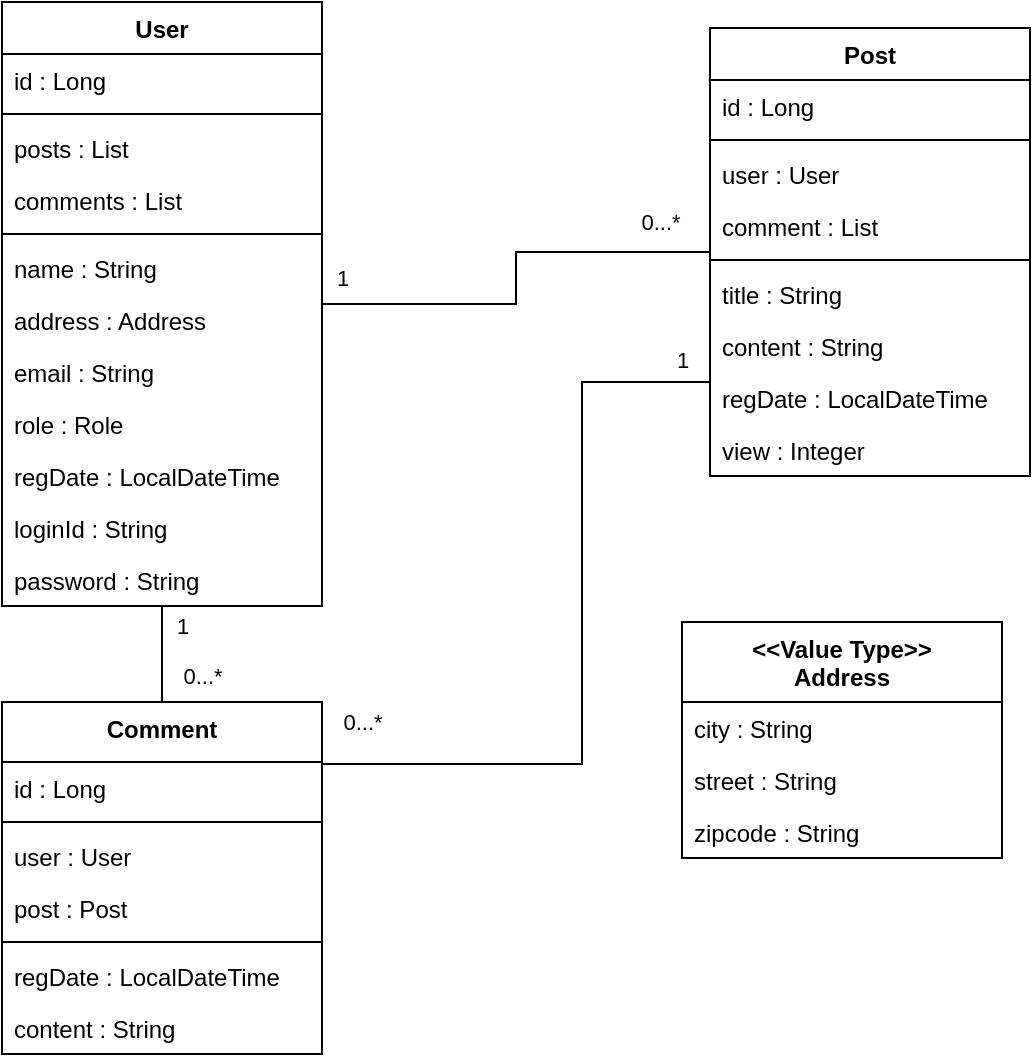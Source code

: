 <mxfile version="21.0.6" type="device"><diagram id="C5RBs43oDa-KdzZeNtuy" name="Page-1"><mxGraphModel dx="954" dy="937" grid="1" gridSize="10" guides="1" tooltips="1" connect="1" arrows="1" fold="1" page="1" pageScale="1" pageWidth="827" pageHeight="1169" math="0" shadow="0"><root><mxCell id="WIyWlLk6GJQsqaUBKTNV-0"/><mxCell id="WIyWlLk6GJQsqaUBKTNV-1" parent="WIyWlLk6GJQsqaUBKTNV-0"/><mxCell id="XQvMVPZ3iuUP7xkUWBNE-12" style="edgeStyle=orthogonalEdgeStyle;rounded=0;orthogonalLoop=1;jettySize=auto;html=1;endArrow=none;endFill=0;" parent="WIyWlLk6GJQsqaUBKTNV-1" source="zkfFHV4jXpPFQw0GAbJ--0" target="YnYnvEYX7-WA8OWv5Qhg-40" edge="1"><mxGeometry relative="1" as="geometry"><Array as="points"><mxPoint x="420" y="451"/><mxPoint x="420" y="260"/></Array></mxGeometry></mxCell><mxCell id="XQvMVPZ3iuUP7xkUWBNE-14" value="1" style="edgeLabel;html=1;align=center;verticalAlign=middle;resizable=0;points=[];" parent="XQvMVPZ3iuUP7xkUWBNE-12" vertex="1" connectable="0"><mxGeometry x="0.924" y="3" relative="1" as="geometry"><mxPoint y="-8" as="offset"/></mxGeometry></mxCell><mxCell id="XQvMVPZ3iuUP7xkUWBNE-15" value="0...*" style="edgeLabel;html=1;align=center;verticalAlign=middle;resizable=0;points=[];" parent="XQvMVPZ3iuUP7xkUWBNE-12" vertex="1" connectable="0"><mxGeometry x="-0.952" y="1" relative="1" as="geometry"><mxPoint x="11" y="-20" as="offset"/></mxGeometry></mxCell><mxCell id="XQvMVPZ3iuUP7xkUWBNE-18" value="" style="edgeStyle=orthogonalEdgeStyle;rounded=0;orthogonalLoop=1;jettySize=auto;html=1;endArrow=none;endFill=0;" parent="WIyWlLk6GJQsqaUBKTNV-1" source="zkfFHV4jXpPFQw0GAbJ--0" target="zkfFHV4jXpPFQw0GAbJ--17" edge="1"><mxGeometry relative="1" as="geometry"/></mxCell><mxCell id="XQvMVPZ3iuUP7xkUWBNE-19" value="0...*" style="edgeLabel;html=1;align=center;verticalAlign=middle;resizable=0;points=[];" parent="XQvMVPZ3iuUP7xkUWBNE-18" vertex="1" connectable="0"><mxGeometry x="-0.465" relative="1" as="geometry"><mxPoint x="20" as="offset"/></mxGeometry></mxCell><mxCell id="XQvMVPZ3iuUP7xkUWBNE-20" value="1" style="edgeLabel;html=1;align=center;verticalAlign=middle;resizable=0;points=[];" parent="XQvMVPZ3iuUP7xkUWBNE-18" vertex="1" connectable="0"><mxGeometry x="0.608" relative="1" as="geometry"><mxPoint x="10" as="offset"/></mxGeometry></mxCell><mxCell id="zkfFHV4jXpPFQw0GAbJ--0" value="Comment" style="swimlane;fontStyle=1;align=center;verticalAlign=top;childLayout=stackLayout;horizontal=1;startSize=30;horizontalStack=0;resizeParent=1;resizeLast=0;collapsible=1;marginBottom=0;rounded=0;shadow=0;strokeWidth=1;" parent="WIyWlLk6GJQsqaUBKTNV-1" vertex="1"><mxGeometry x="130" y="420" width="160" height="176" as="geometry"><mxRectangle x="130" y="80" width="160" height="26" as="alternateBounds"/></mxGeometry></mxCell><mxCell id="YnYnvEYX7-WA8OWv5Qhg-61" value="id : Long" style="text;align=left;verticalAlign=middle;spacingLeft=4;spacingRight=4;overflow=hidden;rotatable=0;points=[[0,0.5],[1,0.5]];portConstraint=eastwest;" parent="zkfFHV4jXpPFQw0GAbJ--0" vertex="1"><mxGeometry y="30" width="160" height="26" as="geometry"/></mxCell><mxCell id="XQvMVPZ3iuUP7xkUWBNE-22" value="" style="line;strokeWidth=1;fillColor=none;align=left;verticalAlign=middle;spacingTop=-1;spacingLeft=3;spacingRight=3;rotatable=0;labelPosition=right;points=[];portConstraint=eastwest;" parent="zkfFHV4jXpPFQw0GAbJ--0" vertex="1"><mxGeometry y="56" width="160" height="8" as="geometry"/></mxCell><mxCell id="YnYnvEYX7-WA8OWv5Qhg-66" value="user : User" style="text;align=left;verticalAlign=middle;spacingLeft=4;spacingRight=4;overflow=hidden;rotatable=0;points=[[0,0.5],[1,0.5]];portConstraint=eastwest;" parent="zkfFHV4jXpPFQw0GAbJ--0" vertex="1"><mxGeometry y="64" width="160" height="26" as="geometry"/></mxCell><mxCell id="XQvMVPZ3iuUP7xkUWBNE-21" value="post : Post" style="text;align=left;verticalAlign=middle;spacingLeft=4;spacingRight=4;overflow=hidden;rotatable=0;points=[[0,0.5],[1,0.5]];portConstraint=eastwest;" parent="zkfFHV4jXpPFQw0GAbJ--0" vertex="1"><mxGeometry y="90" width="160" height="26" as="geometry"/></mxCell><mxCell id="YnYnvEYX7-WA8OWv5Qhg-63" value="" style="line;strokeWidth=1;fillColor=none;align=left;verticalAlign=middle;spacingTop=-1;spacingLeft=3;spacingRight=3;rotatable=0;labelPosition=right;points=[];portConstraint=eastwest;" parent="zkfFHV4jXpPFQw0GAbJ--0" vertex="1"><mxGeometry y="116" width="160" height="8" as="geometry"/></mxCell><mxCell id="YnYnvEYX7-WA8OWv5Qhg-64" value="regDate : LocalDateTime" style="text;align=left;verticalAlign=middle;spacingLeft=4;spacingRight=4;overflow=hidden;rotatable=0;points=[[0,0.5],[1,0.5]];portConstraint=eastwest;" parent="zkfFHV4jXpPFQw0GAbJ--0" vertex="1"><mxGeometry y="124" width="160" height="26" as="geometry"/></mxCell><mxCell id="YnYnvEYX7-WA8OWv5Qhg-67" value="content : String" style="text;align=left;verticalAlign=middle;spacingLeft=4;spacingRight=4;overflow=hidden;rotatable=0;points=[[0,0.5],[1,0.5]];portConstraint=eastwest;" parent="zkfFHV4jXpPFQw0GAbJ--0" vertex="1"><mxGeometry y="150" width="160" height="26" as="geometry"/></mxCell><mxCell id="XQvMVPZ3iuUP7xkUWBNE-8" style="edgeStyle=orthogonalEdgeStyle;rounded=0;orthogonalLoop=1;jettySize=auto;html=1;endArrow=none;endFill=0;" parent="WIyWlLk6GJQsqaUBKTNV-1" source="zkfFHV4jXpPFQw0GAbJ--17" target="YnYnvEYX7-WA8OWv5Qhg-40" edge="1"><mxGeometry relative="1" as="geometry"/></mxCell><mxCell id="XQvMVPZ3iuUP7xkUWBNE-9" value="1" style="edgeLabel;html=1;align=center;verticalAlign=middle;resizable=0;points=[];" parent="XQvMVPZ3iuUP7xkUWBNE-8" vertex="1" connectable="0"><mxGeometry x="-0.907" y="-1" relative="1" as="geometry"><mxPoint y="-14" as="offset"/></mxGeometry></mxCell><mxCell id="XQvMVPZ3iuUP7xkUWBNE-10" value="0...*" style="edgeLabel;html=1;align=center;verticalAlign=middle;resizable=0;points=[];" parent="XQvMVPZ3iuUP7xkUWBNE-8" vertex="1" connectable="0"><mxGeometry x="0.924" relative="1" as="geometry"><mxPoint x="-17" y="-15" as="offset"/></mxGeometry></mxCell><mxCell id="zkfFHV4jXpPFQw0GAbJ--17" value="User" style="swimlane;fontStyle=1;align=center;verticalAlign=top;childLayout=stackLayout;horizontal=1;startSize=26;horizontalStack=0;resizeParent=1;resizeLast=0;collapsible=1;marginBottom=0;rounded=0;shadow=0;strokeWidth=1;" parent="WIyWlLk6GJQsqaUBKTNV-1" vertex="1"><mxGeometry x="130" y="70" width="160" height="302" as="geometry"><mxRectangle x="550" y="140" width="160" height="26" as="alternateBounds"/></mxGeometry></mxCell><mxCell id="zkfFHV4jXpPFQw0GAbJ--18" value="id : Long" style="text;align=left;verticalAlign=middle;spacingLeft=4;spacingRight=4;overflow=hidden;rotatable=0;points=[[0,0.5],[1,0.5]];portConstraint=eastwest;" parent="zkfFHV4jXpPFQw0GAbJ--17" vertex="1"><mxGeometry y="26" width="160" height="26" as="geometry"/></mxCell><mxCell id="zkfFHV4jXpPFQw0GAbJ--23" value="" style="line;html=1;strokeWidth=1;align=left;verticalAlign=middle;spacingTop=-1;spacingLeft=3;spacingRight=3;rotatable=0;labelPosition=right;points=[];portConstraint=eastwest;" parent="zkfFHV4jXpPFQw0GAbJ--17" vertex="1"><mxGeometry y="52" width="160" height="8" as="geometry"/></mxCell><mxCell id="5opktqnQf5j8coLbSahW-0" value="posts : List" style="text;align=left;verticalAlign=top;spacingLeft=4;spacingRight=4;overflow=hidden;rotatable=0;points=[[0,0.5],[1,0.5]];portConstraint=eastwest;" parent="zkfFHV4jXpPFQw0GAbJ--17" vertex="1"><mxGeometry y="60" width="160" height="26" as="geometry"/></mxCell><mxCell id="5opktqnQf5j8coLbSahW-1" value="comments : List" style="text;align=left;verticalAlign=top;spacingLeft=4;spacingRight=4;overflow=hidden;rotatable=0;points=[[0,0.5],[1,0.5]];portConstraint=eastwest;" parent="zkfFHV4jXpPFQw0GAbJ--17" vertex="1"><mxGeometry y="86" width="160" height="26" as="geometry"/></mxCell><mxCell id="XQvMVPZ3iuUP7xkUWBNE-0" value="" style="line;html=1;strokeWidth=1;align=left;verticalAlign=middle;spacingTop=-1;spacingLeft=3;spacingRight=3;rotatable=0;labelPosition=right;points=[];portConstraint=eastwest;" parent="zkfFHV4jXpPFQw0GAbJ--17" vertex="1"><mxGeometry y="112" width="160" height="8" as="geometry"/></mxCell><mxCell id="zkfFHV4jXpPFQw0GAbJ--19" value="name : String" style="text;align=left;verticalAlign=top;spacingLeft=4;spacingRight=4;overflow=hidden;rotatable=0;points=[[0,0.5],[1,0.5]];portConstraint=eastwest;rounded=0;shadow=0;html=0;" parent="zkfFHV4jXpPFQw0GAbJ--17" vertex="1"><mxGeometry y="120" width="160" height="26" as="geometry"/></mxCell><mxCell id="zkfFHV4jXpPFQw0GAbJ--20" value="address : Address" style="text;align=left;verticalAlign=top;spacingLeft=4;spacingRight=4;overflow=hidden;rotatable=0;points=[[0,0.5],[1,0.5]];portConstraint=eastwest;rounded=0;shadow=0;html=0;" parent="zkfFHV4jXpPFQw0GAbJ--17" vertex="1"><mxGeometry y="146" width="160" height="26" as="geometry"/></mxCell><mxCell id="zkfFHV4jXpPFQw0GAbJ--21" value="email : String" style="text;align=left;verticalAlign=top;spacingLeft=4;spacingRight=4;overflow=hidden;rotatable=0;points=[[0,0.5],[1,0.5]];portConstraint=eastwest;rounded=0;shadow=0;html=0;" parent="zkfFHV4jXpPFQw0GAbJ--17" vertex="1"><mxGeometry y="172" width="160" height="26" as="geometry"/></mxCell><mxCell id="zkfFHV4jXpPFQw0GAbJ--22" value="role : Role" style="text;align=left;verticalAlign=top;spacingLeft=4;spacingRight=4;overflow=hidden;rotatable=0;points=[[0,0.5],[1,0.5]];portConstraint=eastwest;rounded=0;shadow=0;html=0;" parent="zkfFHV4jXpPFQw0GAbJ--17" vertex="1"><mxGeometry y="198" width="160" height="26" as="geometry"/></mxCell><mxCell id="zkfFHV4jXpPFQw0GAbJ--24" value="regDate : LocalDateTime" style="text;align=left;verticalAlign=top;spacingLeft=4;spacingRight=4;overflow=hidden;rotatable=0;points=[[0,0.5],[1,0.5]];portConstraint=eastwest;" parent="zkfFHV4jXpPFQw0GAbJ--17" vertex="1"><mxGeometry y="224" width="160" height="26" as="geometry"/></mxCell><mxCell id="RA1F_Wn0EKorYUX7xwNZ-0" value="loginId : String" style="text;align=left;verticalAlign=top;spacingLeft=4;spacingRight=4;overflow=hidden;rotatable=0;points=[[0,0.5],[1,0.5]];portConstraint=eastwest;" vertex="1" parent="zkfFHV4jXpPFQw0GAbJ--17"><mxGeometry y="250" width="160" height="26" as="geometry"/></mxCell><mxCell id="mb0X-eVurEOzvaYqFBUo-0" value="password : String" style="text;align=left;verticalAlign=top;spacingLeft=4;spacingRight=4;overflow=hidden;rotatable=0;points=[[0,0.5],[1,0.5]];portConstraint=eastwest;" parent="zkfFHV4jXpPFQw0GAbJ--17" vertex="1"><mxGeometry y="276" width="160" height="26" as="geometry"/></mxCell><mxCell id="YnYnvEYX7-WA8OWv5Qhg-27" value="&lt;&lt;Value Type&gt;&gt;&#10;Address" style="swimlane;fontStyle=1;childLayout=stackLayout;horizontal=1;startSize=40;horizontalStack=0;resizeParent=1;resizeParentMax=0;resizeLast=0;collapsible=1;marginBottom=0;" parent="WIyWlLk6GJQsqaUBKTNV-1" vertex="1"><mxGeometry x="470" y="380" width="160" height="118" as="geometry"/></mxCell><mxCell id="YnYnvEYX7-WA8OWv5Qhg-28" value="city : String" style="text;strokeColor=none;fillColor=none;align=left;verticalAlign=top;spacingLeft=4;spacingRight=4;overflow=hidden;rotatable=0;points=[[0,0.5],[1,0.5]];portConstraint=eastwest;" parent="YnYnvEYX7-WA8OWv5Qhg-27" vertex="1"><mxGeometry y="40" width="160" height="26" as="geometry"/></mxCell><mxCell id="YnYnvEYX7-WA8OWv5Qhg-29" value="street : String" style="text;strokeColor=none;fillColor=none;align=left;verticalAlign=top;spacingLeft=4;spacingRight=4;overflow=hidden;rotatable=0;points=[[0,0.5],[1,0.5]];portConstraint=eastwest;" parent="YnYnvEYX7-WA8OWv5Qhg-27" vertex="1"><mxGeometry y="66" width="160" height="26" as="geometry"/></mxCell><mxCell id="YnYnvEYX7-WA8OWv5Qhg-72" value="zipcode : String" style="text;strokeColor=none;fillColor=none;align=left;verticalAlign=top;spacingLeft=4;spacingRight=4;overflow=hidden;rotatable=0;points=[[0,0.5],[1,0.5]];portConstraint=eastwest;" parent="YnYnvEYX7-WA8OWv5Qhg-27" vertex="1"><mxGeometry y="92" width="160" height="26" as="geometry"/></mxCell><mxCell id="YnYnvEYX7-WA8OWv5Qhg-40" value="Post" style="swimlane;fontStyle=1;childLayout=stackLayout;horizontal=1;startSize=26;horizontalStack=0;resizeParent=1;resizeParentMax=0;resizeLast=0;collapsible=1;marginBottom=0;points=[[0,0,0,0,0],[0,0.25,0,0,0],[0,0.5,0,0,0],[0,0.75,0,0,0],[0,1,0,0,0],[0.25,0,0,0,0],[0.25,1,0,0,0],[0.5,0,0,0,0],[0.5,1,0,0,0],[0.75,0,0,0,0],[0.75,1,0,0,0],[1,0,0,0,0],[1,0.25,0,0,0],[1,0.5,0,0,0],[1,0.75,0,0,0],[1,1,0,0,0]];" parent="WIyWlLk6GJQsqaUBKTNV-1" vertex="1"><mxGeometry x="484" y="83" width="160" height="224" as="geometry"/></mxCell><mxCell id="YnYnvEYX7-WA8OWv5Qhg-41" value="id : Long " style="text;strokeColor=none;fillColor=none;align=left;verticalAlign=top;spacingLeft=4;spacingRight=4;overflow=hidden;rotatable=0;points=[[0,0.5],[1,0.5]];portConstraint=eastwest;" parent="YnYnvEYX7-WA8OWv5Qhg-40" vertex="1"><mxGeometry y="26" width="160" height="26" as="geometry"/></mxCell><mxCell id="XQvMVPZ3iuUP7xkUWBNE-2" value="" style="line;strokeWidth=1;fillColor=none;align=left;verticalAlign=middle;spacingTop=-1;spacingLeft=3;spacingRight=3;rotatable=0;labelPosition=right;points=[];portConstraint=eastwest;" parent="YnYnvEYX7-WA8OWv5Qhg-40" vertex="1"><mxGeometry y="52" width="160" height="8" as="geometry"/></mxCell><mxCell id="XQvMVPZ3iuUP7xkUWBNE-1" value="user : User" style="text;strokeColor=none;fillColor=none;align=left;verticalAlign=top;spacingLeft=4;spacingRight=4;overflow=hidden;rotatable=0;points=[[0,0.5],[1,0.5]];portConstraint=eastwest;" parent="YnYnvEYX7-WA8OWv5Qhg-40" vertex="1"><mxGeometry y="60" width="160" height="26" as="geometry"/></mxCell><mxCell id="XQvMVPZ3iuUP7xkUWBNE-6" value="comment : List" style="text;strokeColor=none;fillColor=none;align=left;verticalAlign=top;spacingLeft=4;spacingRight=4;overflow=hidden;rotatable=0;points=[[0,0.5],[1,0.5]];portConstraint=eastwest;" parent="YnYnvEYX7-WA8OWv5Qhg-40" vertex="1"><mxGeometry y="86" width="160" height="26" as="geometry"/></mxCell><mxCell id="YnYnvEYX7-WA8OWv5Qhg-43" value="" style="line;strokeWidth=1;fillColor=none;align=left;verticalAlign=middle;spacingTop=-1;spacingLeft=3;spacingRight=3;rotatable=0;labelPosition=right;points=[];portConstraint=eastwest;" parent="YnYnvEYX7-WA8OWv5Qhg-40" vertex="1"><mxGeometry y="112" width="160" height="8" as="geometry"/></mxCell><mxCell id="YnYnvEYX7-WA8OWv5Qhg-44" value="title : String" style="text;strokeColor=none;fillColor=none;align=left;verticalAlign=top;spacingLeft=4;spacingRight=4;overflow=hidden;rotatable=0;points=[[0,0.5],[1,0.5]];portConstraint=eastwest;" parent="YnYnvEYX7-WA8OWv5Qhg-40" vertex="1"><mxGeometry y="120" width="160" height="26" as="geometry"/></mxCell><mxCell id="GlhFwBu_4Z6YsM1SMwL--0" value="content : String" style="text;strokeColor=none;fillColor=none;align=left;verticalAlign=top;spacingLeft=4;spacingRight=4;overflow=hidden;rotatable=0;points=[[0,0.5],[1,0.5]];portConstraint=eastwest;" parent="YnYnvEYX7-WA8OWv5Qhg-40" vertex="1"><mxGeometry y="146" width="160" height="26" as="geometry"/></mxCell><mxCell id="YnYnvEYX7-WA8OWv5Qhg-45" value="regDate : LocalDateTime" style="text;strokeColor=none;fillColor=none;align=left;verticalAlign=top;spacingLeft=4;spacingRight=4;overflow=hidden;rotatable=0;points=[[0,0.5],[1,0.5]];portConstraint=eastwest;" parent="YnYnvEYX7-WA8OWv5Qhg-40" vertex="1"><mxGeometry y="172" width="160" height="26" as="geometry"/></mxCell><mxCell id="YnYnvEYX7-WA8OWv5Qhg-73" value="view : Integer" style="text;strokeColor=none;fillColor=none;align=left;verticalAlign=top;spacingLeft=4;spacingRight=4;overflow=hidden;rotatable=0;points=[[0,0.5],[1,0.5]];portConstraint=eastwest;" parent="YnYnvEYX7-WA8OWv5Qhg-40" vertex="1"><mxGeometry y="198" width="160" height="26" as="geometry"/></mxCell></root></mxGraphModel></diagram></mxfile>